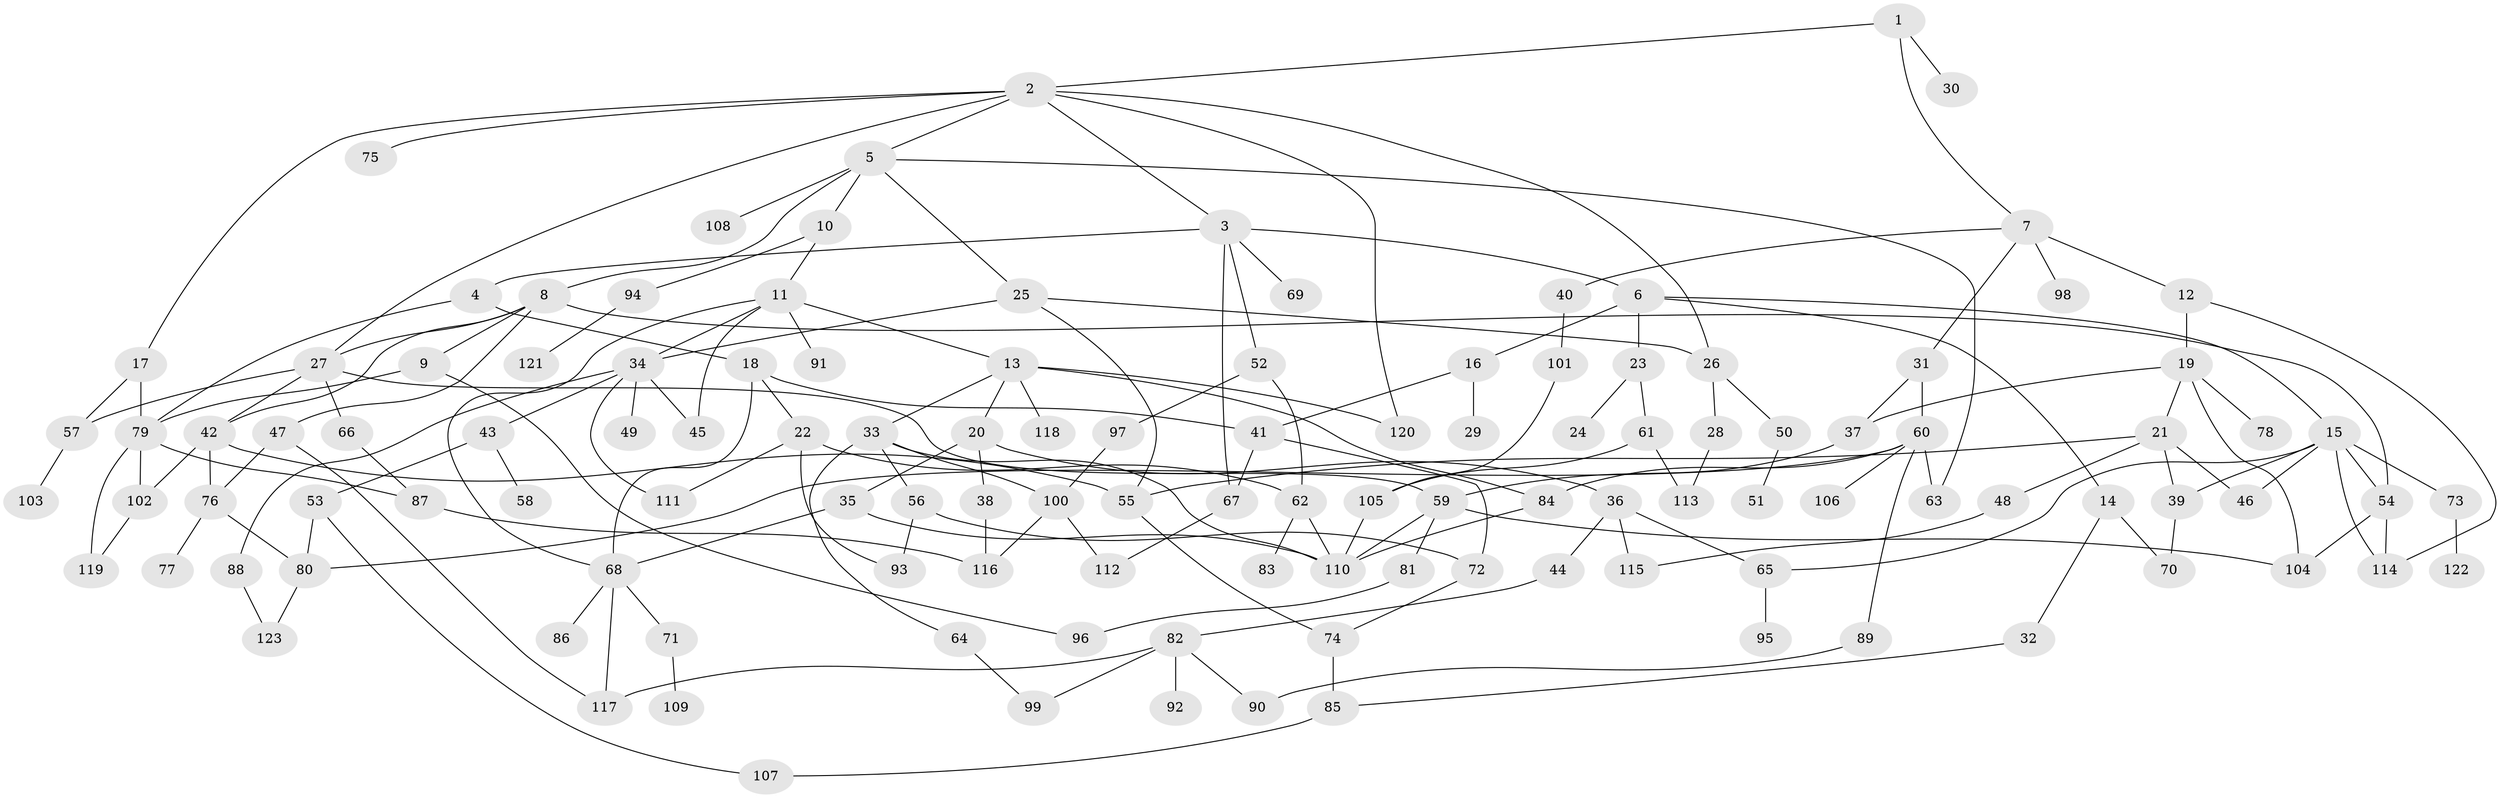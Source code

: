 // Generated by graph-tools (version 1.1) at 2025/41/03/09/25 04:41:28]
// undirected, 123 vertices, 181 edges
graph export_dot {
graph [start="1"]
  node [color=gray90,style=filled];
  1;
  2;
  3;
  4;
  5;
  6;
  7;
  8;
  9;
  10;
  11;
  12;
  13;
  14;
  15;
  16;
  17;
  18;
  19;
  20;
  21;
  22;
  23;
  24;
  25;
  26;
  27;
  28;
  29;
  30;
  31;
  32;
  33;
  34;
  35;
  36;
  37;
  38;
  39;
  40;
  41;
  42;
  43;
  44;
  45;
  46;
  47;
  48;
  49;
  50;
  51;
  52;
  53;
  54;
  55;
  56;
  57;
  58;
  59;
  60;
  61;
  62;
  63;
  64;
  65;
  66;
  67;
  68;
  69;
  70;
  71;
  72;
  73;
  74;
  75;
  76;
  77;
  78;
  79;
  80;
  81;
  82;
  83;
  84;
  85;
  86;
  87;
  88;
  89;
  90;
  91;
  92;
  93;
  94;
  95;
  96;
  97;
  98;
  99;
  100;
  101;
  102;
  103;
  104;
  105;
  106;
  107;
  108;
  109;
  110;
  111;
  112;
  113;
  114;
  115;
  116;
  117;
  118;
  119;
  120;
  121;
  122;
  123;
  1 -- 2;
  1 -- 7;
  1 -- 30;
  2 -- 3;
  2 -- 5;
  2 -- 17;
  2 -- 75;
  2 -- 26;
  2 -- 27;
  2 -- 120;
  3 -- 4;
  3 -- 6;
  3 -- 52;
  3 -- 69;
  3 -- 67;
  4 -- 18;
  4 -- 79;
  5 -- 8;
  5 -- 10;
  5 -- 25;
  5 -- 108;
  5 -- 63;
  6 -- 14;
  6 -- 15;
  6 -- 16;
  6 -- 23;
  7 -- 12;
  7 -- 31;
  7 -- 40;
  7 -- 98;
  8 -- 9;
  8 -- 27;
  8 -- 47;
  8 -- 54;
  8 -- 42;
  9 -- 79;
  9 -- 96;
  10 -- 11;
  10 -- 94;
  11 -- 13;
  11 -- 91;
  11 -- 34;
  11 -- 68;
  11 -- 45;
  12 -- 19;
  12 -- 114;
  13 -- 20;
  13 -- 33;
  13 -- 118;
  13 -- 120;
  13 -- 84;
  14 -- 32;
  14 -- 70;
  15 -- 39;
  15 -- 46;
  15 -- 65;
  15 -- 73;
  15 -- 114;
  15 -- 54;
  16 -- 29;
  16 -- 41;
  17 -- 79;
  17 -- 57;
  18 -- 22;
  18 -- 41;
  18 -- 68;
  19 -- 21;
  19 -- 78;
  19 -- 37;
  19 -- 104;
  20 -- 35;
  20 -- 36;
  20 -- 38;
  21 -- 48;
  21 -- 55;
  21 -- 46;
  21 -- 39;
  22 -- 111;
  22 -- 93;
  22 -- 62;
  23 -- 24;
  23 -- 61;
  25 -- 26;
  25 -- 34;
  25 -- 55;
  26 -- 28;
  26 -- 50;
  27 -- 42;
  27 -- 57;
  27 -- 59;
  27 -- 66;
  28 -- 113;
  31 -- 37;
  31 -- 60;
  32 -- 85;
  33 -- 56;
  33 -- 64;
  33 -- 100;
  33 -- 110;
  34 -- 43;
  34 -- 45;
  34 -- 49;
  34 -- 88;
  34 -- 111;
  35 -- 68;
  35 -- 110;
  36 -- 44;
  36 -- 115;
  36 -- 65;
  37 -- 59;
  38 -- 116;
  39 -- 70;
  40 -- 101;
  41 -- 67;
  41 -- 72;
  42 -- 76;
  42 -- 102;
  42 -- 55;
  43 -- 53;
  43 -- 58;
  44 -- 82;
  47 -- 117;
  47 -- 76;
  48 -- 115;
  50 -- 51;
  52 -- 62;
  52 -- 97;
  53 -- 107;
  53 -- 80;
  54 -- 114;
  54 -- 104;
  55 -- 74;
  56 -- 93;
  56 -- 72;
  57 -- 103;
  59 -- 81;
  59 -- 104;
  59 -- 110;
  60 -- 63;
  60 -- 80;
  60 -- 84;
  60 -- 89;
  60 -- 106;
  61 -- 113;
  61 -- 105;
  62 -- 83;
  62 -- 110;
  64 -- 99;
  65 -- 95;
  66 -- 87;
  67 -- 112;
  68 -- 71;
  68 -- 86;
  68 -- 117;
  71 -- 109;
  72 -- 74;
  73 -- 122;
  74 -- 85;
  76 -- 77;
  76 -- 80;
  79 -- 87;
  79 -- 102;
  79 -- 119;
  80 -- 123;
  81 -- 96;
  82 -- 92;
  82 -- 99;
  82 -- 117;
  82 -- 90;
  84 -- 110;
  85 -- 107;
  87 -- 116;
  88 -- 123;
  89 -- 90;
  94 -- 121;
  97 -- 100;
  100 -- 116;
  100 -- 112;
  101 -- 105;
  102 -- 119;
  105 -- 110;
}
